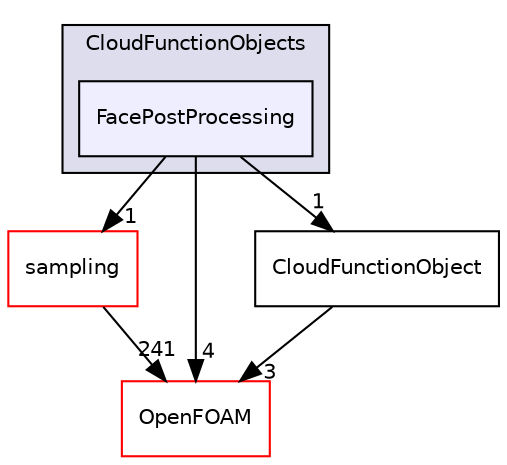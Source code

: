 digraph "src/lagrangian/intermediate/submodels/CloudFunctionObjects/FacePostProcessing" {
  bgcolor=transparent;
  compound=true
  node [ fontsize="10", fontname="Helvetica"];
  edge [ labelfontsize="10", labelfontname="Helvetica"];
  subgraph clusterdir_b990bfea59f6b4138198115565512a85 {
    graph [ bgcolor="#ddddee", pencolor="black", label="CloudFunctionObjects" fontname="Helvetica", fontsize="10", URL="dir_b990bfea59f6b4138198115565512a85.html"]
  dir_8f808d6cc43ab9c52fd83a77561a27d9 [shape=box, label="FacePostProcessing", style="filled", fillcolor="#eeeeff", pencolor="black", URL="dir_8f808d6cc43ab9c52fd83a77561a27d9.html"];
  }
  dir_24a3817a3c61c11f04a0a72057522f4f [shape=box label="sampling" color="red" URL="dir_24a3817a3c61c11f04a0a72057522f4f.html"];
  dir_c5473ff19b20e6ec4dfe5c310b3778a8 [shape=box label="OpenFOAM" color="red" URL="dir_c5473ff19b20e6ec4dfe5c310b3778a8.html"];
  dir_f8a4f73d20ac121aed2c762b2d032d93 [shape=box label="CloudFunctionObject" URL="dir_f8a4f73d20ac121aed2c762b2d032d93.html"];
  dir_24a3817a3c61c11f04a0a72057522f4f->dir_c5473ff19b20e6ec4dfe5c310b3778a8 [headlabel="241", labeldistance=1.5 headhref="dir_002610_001892.html"];
  dir_8f808d6cc43ab9c52fd83a77561a27d9->dir_24a3817a3c61c11f04a0a72057522f4f [headlabel="1", labeldistance=1.5 headhref="dir_001494_002610.html"];
  dir_8f808d6cc43ab9c52fd83a77561a27d9->dir_c5473ff19b20e6ec4dfe5c310b3778a8 [headlabel="4", labeldistance=1.5 headhref="dir_001494_001892.html"];
  dir_8f808d6cc43ab9c52fd83a77561a27d9->dir_f8a4f73d20ac121aed2c762b2d032d93 [headlabel="1", labeldistance=1.5 headhref="dir_001494_001492.html"];
  dir_f8a4f73d20ac121aed2c762b2d032d93->dir_c5473ff19b20e6ec4dfe5c310b3778a8 [headlabel="3", labeldistance=1.5 headhref="dir_001492_001892.html"];
}
